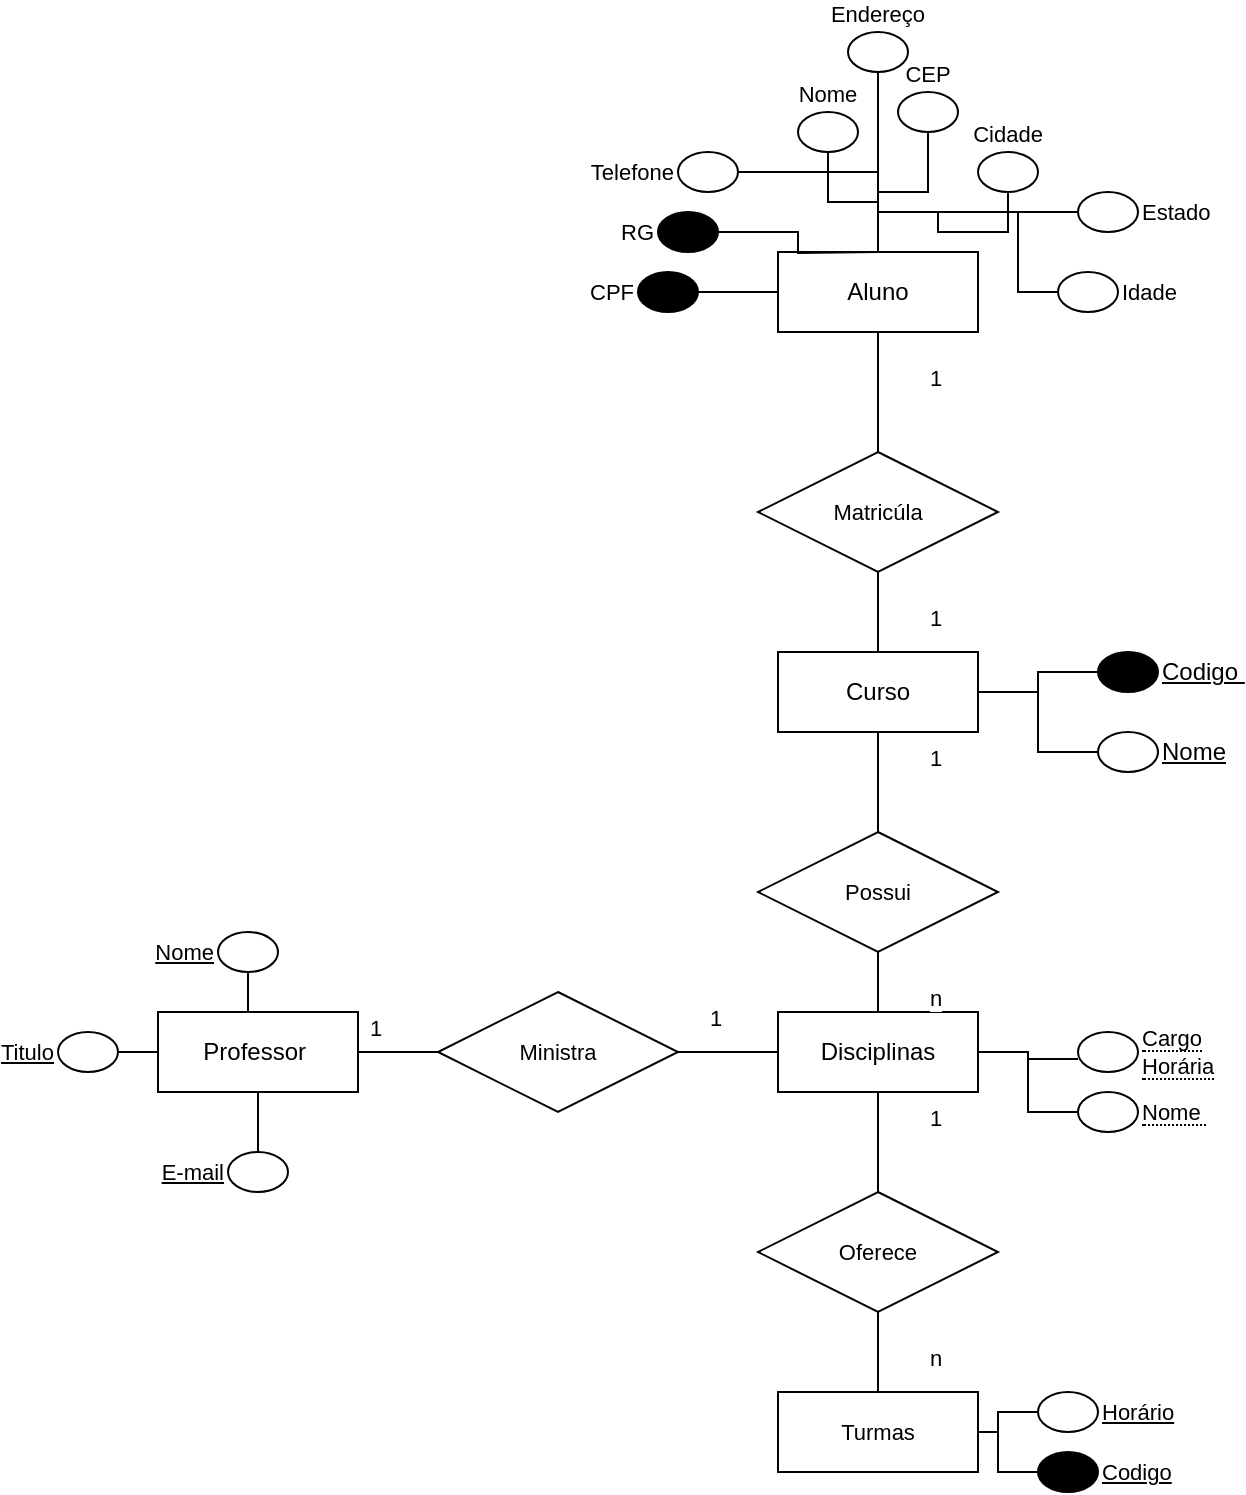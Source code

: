 <mxfile version="24.7.11">
  <diagram name="Página-1" id="JU5WJlzYo_9WL8Dx-Phn">
    <mxGraphModel dx="1434" dy="1492" grid="1" gridSize="10" guides="1" tooltips="1" connect="1" arrows="1" fold="1" page="1" pageScale="1" pageWidth="827" pageHeight="1169" math="0" shadow="0">
      <root>
        <mxCell id="0" />
        <mxCell id="1" parent="0" />
        <mxCell id="L5alydHH0v-_f9_jMP0F-51" value="" style="edgeStyle=orthogonalEdgeStyle;shape=connector;rounded=0;orthogonalLoop=1;jettySize=auto;html=1;strokeColor=default;align=center;verticalAlign=middle;fontFamily=Helvetica;fontSize=11;fontColor=default;labelBackgroundColor=default;endArrow=none;endFill=0;" edge="1" parent="1" source="L5alydHH0v-_f9_jMP0F-1" target="L5alydHH0v-_f9_jMP0F-50">
          <mxGeometry relative="1" as="geometry" />
        </mxCell>
        <mxCell id="L5alydHH0v-_f9_jMP0F-1" value="Aluno" style="whiteSpace=wrap;html=1;align=center;labelBackgroundColor=none;" vertex="1" parent="1">
          <mxGeometry x="380" y="-80" width="100" height="40" as="geometry" />
        </mxCell>
        <mxCell id="L5alydHH0v-_f9_jMP0F-7" style="edgeStyle=orthogonalEdgeStyle;rounded=0;orthogonalLoop=1;jettySize=auto;html=1;endArrow=none;endFill=0;" edge="1" parent="1" source="L5alydHH0v-_f9_jMP0F-2" target="L5alydHH0v-_f9_jMP0F-5">
          <mxGeometry relative="1" as="geometry" />
        </mxCell>
        <mxCell id="L5alydHH0v-_f9_jMP0F-8" style="edgeStyle=orthogonalEdgeStyle;rounded=0;orthogonalLoop=1;jettySize=auto;html=1;entryX=0;entryY=0.5;entryDx=0;entryDy=0;endArrow=none;endFill=0;" edge="1" parent="1" source="L5alydHH0v-_f9_jMP0F-2" target="L5alydHH0v-_f9_jMP0F-6">
          <mxGeometry relative="1" as="geometry" />
        </mxCell>
        <mxCell id="L5alydHH0v-_f9_jMP0F-9" style="edgeStyle=orthogonalEdgeStyle;shape=connector;rounded=0;orthogonalLoop=1;jettySize=auto;html=1;strokeColor=default;align=center;verticalAlign=middle;fontFamily=Helvetica;fontSize=11;fontColor=default;labelBackgroundColor=default;endArrow=none;endFill=0;" edge="1" parent="1" source="L5alydHH0v-_f9_jMP0F-2" target="L5alydHH0v-_f9_jMP0F-3">
          <mxGeometry relative="1" as="geometry" />
        </mxCell>
        <mxCell id="L5alydHH0v-_f9_jMP0F-2" value="Curso" style="whiteSpace=wrap;html=1;align=center;" vertex="1" parent="1">
          <mxGeometry x="380" y="120" width="100" height="40" as="geometry" />
        </mxCell>
        <mxCell id="L5alydHH0v-_f9_jMP0F-13" style="edgeStyle=orthogonalEdgeStyle;shape=connector;rounded=0;orthogonalLoop=1;jettySize=auto;html=1;entryX=0;entryY=0.5;entryDx=0;entryDy=0;strokeColor=default;align=center;verticalAlign=middle;fontFamily=Helvetica;fontSize=11;fontColor=default;labelBackgroundColor=default;endArrow=none;endFill=0;" edge="1" parent="1" source="L5alydHH0v-_f9_jMP0F-3" target="L5alydHH0v-_f9_jMP0F-11">
          <mxGeometry relative="1" as="geometry" />
        </mxCell>
        <mxCell id="L5alydHH0v-_f9_jMP0F-63" value="" style="edgeStyle=orthogonalEdgeStyle;shape=connector;rounded=0;orthogonalLoop=1;jettySize=auto;html=1;strokeColor=default;align=center;verticalAlign=middle;fontFamily=Helvetica;fontSize=11;fontColor=default;labelBackgroundColor=default;endArrow=none;endFill=0;" edge="1" parent="1" source="L5alydHH0v-_f9_jMP0F-3" target="L5alydHH0v-_f9_jMP0F-62">
          <mxGeometry relative="1" as="geometry" />
        </mxCell>
        <mxCell id="L5alydHH0v-_f9_jMP0F-3" value="Disciplinas" style="whiteSpace=wrap;html=1;align=center;" vertex="1" parent="1">
          <mxGeometry x="380" y="300" width="100" height="40" as="geometry" />
        </mxCell>
        <mxCell id="L5alydHH0v-_f9_jMP0F-19" value="" style="edgeStyle=orthogonalEdgeStyle;shape=connector;rounded=0;orthogonalLoop=1;jettySize=auto;html=1;strokeColor=default;align=center;verticalAlign=middle;fontFamily=Helvetica;fontSize=11;fontColor=default;labelBackgroundColor=default;endArrow=none;endFill=0;" edge="1" parent="1" source="L5alydHH0v-_f9_jMP0F-4" target="L5alydHH0v-_f9_jMP0F-18">
          <mxGeometry relative="1" as="geometry" />
        </mxCell>
        <mxCell id="L5alydHH0v-_f9_jMP0F-4" value="Professor&amp;nbsp;" style="whiteSpace=wrap;html=1;align=center;" vertex="1" parent="1">
          <mxGeometry x="70" y="300" width="100" height="40" as="geometry" />
        </mxCell>
        <mxCell id="L5alydHH0v-_f9_jMP0F-5" value="Codigo&amp;nbsp;" style="ellipse;whiteSpace=wrap;html=1;align=left;fontStyle=4;labelPosition=right;verticalLabelPosition=middle;verticalAlign=middle;fillColor=#000000;" vertex="1" parent="1">
          <mxGeometry x="540" y="120" width="30" height="20" as="geometry" />
        </mxCell>
        <mxCell id="L5alydHH0v-_f9_jMP0F-6" value="Nome" style="ellipse;whiteSpace=wrap;html=1;align=left;fontStyle=4;labelPosition=right;verticalLabelPosition=middle;verticalAlign=middle;" vertex="1" parent="1">
          <mxGeometry x="540" y="160" width="30" height="20" as="geometry" />
        </mxCell>
        <mxCell id="L5alydHH0v-_f9_jMP0F-10" value="&lt;span style=&quot;border-bottom: 1px dotted&quot;&gt;Cargo Horária&lt;/span&gt;" style="ellipse;whiteSpace=wrap;html=1;align=left;fontFamily=Helvetica;fontSize=11;fontColor=default;labelBackgroundColor=default;labelPosition=right;verticalLabelPosition=middle;verticalAlign=middle;" vertex="1" parent="1">
          <mxGeometry x="530" y="310" width="30" height="20" as="geometry" />
        </mxCell>
        <mxCell id="L5alydHH0v-_f9_jMP0F-11" value="&lt;span style=&quot;border-bottom: 1px dotted&quot;&gt;Nome&amp;nbsp;&lt;/span&gt;" style="ellipse;whiteSpace=wrap;html=1;align=left;fontFamily=Helvetica;fontSize=11;fontColor=default;labelBackgroundColor=default;labelPosition=right;verticalLabelPosition=middle;verticalAlign=middle;" vertex="1" parent="1">
          <mxGeometry x="530" y="340" width="30" height="20" as="geometry" />
        </mxCell>
        <mxCell id="L5alydHH0v-_f9_jMP0F-14" style="edgeStyle=orthogonalEdgeStyle;shape=connector;rounded=0;orthogonalLoop=1;jettySize=auto;html=1;entryX=0;entryY=0.675;entryDx=0;entryDy=0;entryPerimeter=0;strokeColor=default;align=center;verticalAlign=middle;fontFamily=Helvetica;fontSize=11;fontColor=default;labelBackgroundColor=default;endArrow=none;endFill=0;" edge="1" parent="1" source="L5alydHH0v-_f9_jMP0F-3" target="L5alydHH0v-_f9_jMP0F-10">
          <mxGeometry relative="1" as="geometry" />
        </mxCell>
        <mxCell id="L5alydHH0v-_f9_jMP0F-21" style="edgeStyle=orthogonalEdgeStyle;shape=connector;rounded=0;orthogonalLoop=1;jettySize=auto;html=1;entryX=0.5;entryY=0;entryDx=0;entryDy=0;strokeColor=default;align=center;verticalAlign=middle;fontFamily=Helvetica;fontSize=11;fontColor=default;labelBackgroundColor=default;endArrow=none;endFill=0;" edge="1" parent="1" source="L5alydHH0v-_f9_jMP0F-15" target="L5alydHH0v-_f9_jMP0F-4">
          <mxGeometry relative="1" as="geometry" />
        </mxCell>
        <mxCell id="L5alydHH0v-_f9_jMP0F-15" value="Nome" style="ellipse;whiteSpace=wrap;html=1;align=right;fontStyle=4;fontFamily=Helvetica;fontSize=11;fontColor=default;labelBackgroundColor=default;labelPosition=left;verticalLabelPosition=middle;verticalAlign=middle;" vertex="1" parent="1">
          <mxGeometry x="100" y="260" width="30" height="20" as="geometry" />
        </mxCell>
        <mxCell id="L5alydHH0v-_f9_jMP0F-23" style="edgeStyle=orthogonalEdgeStyle;shape=connector;rounded=0;orthogonalLoop=1;jettySize=auto;html=1;entryX=0;entryY=0.5;entryDx=0;entryDy=0;strokeColor=default;align=center;verticalAlign=middle;fontFamily=Helvetica;fontSize=11;fontColor=default;labelBackgroundColor=default;endArrow=none;endFill=0;" edge="1" parent="1" source="L5alydHH0v-_f9_jMP0F-16" target="L5alydHH0v-_f9_jMP0F-4">
          <mxGeometry relative="1" as="geometry" />
        </mxCell>
        <mxCell id="L5alydHH0v-_f9_jMP0F-16" value="Titulo" style="ellipse;whiteSpace=wrap;html=1;align=right;fontStyle=4;fontFamily=Helvetica;fontSize=11;fontColor=default;labelBackgroundColor=default;labelPosition=left;verticalLabelPosition=middle;verticalAlign=middle;" vertex="1" parent="1">
          <mxGeometry x="20" y="310" width="30" height="20" as="geometry" />
        </mxCell>
        <mxCell id="L5alydHH0v-_f9_jMP0F-22" style="edgeStyle=orthogonalEdgeStyle;shape=connector;rounded=0;orthogonalLoop=1;jettySize=auto;html=1;entryX=0.5;entryY=1;entryDx=0;entryDy=0;strokeColor=default;align=center;verticalAlign=middle;fontFamily=Helvetica;fontSize=11;fontColor=default;labelBackgroundColor=default;endArrow=none;endFill=0;" edge="1" parent="1" source="L5alydHH0v-_f9_jMP0F-17" target="L5alydHH0v-_f9_jMP0F-4">
          <mxGeometry relative="1" as="geometry" />
        </mxCell>
        <mxCell id="L5alydHH0v-_f9_jMP0F-17" value="E-mail" style="ellipse;whiteSpace=wrap;html=1;align=right;fontStyle=4;fontFamily=Helvetica;fontSize=11;fontColor=default;labelBackgroundColor=default;labelPosition=left;verticalLabelPosition=middle;verticalAlign=middle;" vertex="1" parent="1">
          <mxGeometry x="105" y="370" width="30" height="20" as="geometry" />
        </mxCell>
        <mxCell id="L5alydHH0v-_f9_jMP0F-20" value="" style="edgeStyle=orthogonalEdgeStyle;shape=connector;rounded=0;orthogonalLoop=1;jettySize=auto;html=1;strokeColor=default;align=center;verticalAlign=middle;fontFamily=Helvetica;fontSize=11;fontColor=default;labelBackgroundColor=default;endArrow=none;endFill=0;" edge="1" parent="1" source="L5alydHH0v-_f9_jMP0F-18" target="L5alydHH0v-_f9_jMP0F-3">
          <mxGeometry relative="1" as="geometry" />
        </mxCell>
        <mxCell id="L5alydHH0v-_f9_jMP0F-18" value="Ministra" style="shape=rhombus;perimeter=rhombusPerimeter;whiteSpace=wrap;html=1;align=center;fontFamily=Helvetica;fontSize=11;fontColor=default;labelBackgroundColor=default;" vertex="1" parent="1">
          <mxGeometry x="210" y="290" width="120" height="60" as="geometry" />
        </mxCell>
        <mxCell id="L5alydHH0v-_f9_jMP0F-31" style="edgeStyle=orthogonalEdgeStyle;shape=connector;rounded=0;orthogonalLoop=1;jettySize=auto;html=1;strokeColor=default;align=center;verticalAlign=middle;fontFamily=Helvetica;fontSize=11;fontColor=default;labelBackgroundColor=default;endArrow=none;endFill=0;" edge="1" parent="1" source="L5alydHH0v-_f9_jMP0F-25" target="L5alydHH0v-_f9_jMP0F-1">
          <mxGeometry relative="1" as="geometry" />
        </mxCell>
        <mxCell id="L5alydHH0v-_f9_jMP0F-25" value="Nome" style="ellipse;whiteSpace=wrap;html=1;align=center;fontFamily=Helvetica;fontSize=11;fontColor=default;labelBackgroundColor=default;labelPosition=center;verticalLabelPosition=top;verticalAlign=bottom;" vertex="1" parent="1">
          <mxGeometry x="390" y="-150" width="30" height="20" as="geometry" />
        </mxCell>
        <mxCell id="L5alydHH0v-_f9_jMP0F-30" style="edgeStyle=orthogonalEdgeStyle;shape=connector;rounded=0;orthogonalLoop=1;jettySize=auto;html=1;entryX=0.5;entryY=0;entryDx=0;entryDy=0;strokeColor=default;align=center;verticalAlign=middle;fontFamily=Helvetica;fontSize=11;fontColor=default;labelBackgroundColor=default;endArrow=none;endFill=0;" edge="1" parent="1" source="L5alydHH0v-_f9_jMP0F-26" target="L5alydHH0v-_f9_jMP0F-1">
          <mxGeometry relative="1" as="geometry" />
        </mxCell>
        <mxCell id="L5alydHH0v-_f9_jMP0F-26" value="Idade" style="ellipse;whiteSpace=wrap;html=1;align=left;fontFamily=Helvetica;fontSize=11;fontColor=default;labelBackgroundColor=default;labelPosition=right;verticalLabelPosition=middle;verticalAlign=middle;" vertex="1" parent="1">
          <mxGeometry x="520" y="-70" width="30" height="20" as="geometry" />
        </mxCell>
        <mxCell id="L5alydHH0v-_f9_jMP0F-32" style="edgeStyle=orthogonalEdgeStyle;shape=connector;rounded=0;orthogonalLoop=1;jettySize=auto;html=1;entryX=0;entryY=0.5;entryDx=0;entryDy=0;strokeColor=default;align=center;verticalAlign=middle;fontFamily=Helvetica;fontSize=11;fontColor=default;labelBackgroundColor=default;endArrow=none;endFill=0;" edge="1" parent="1" source="L5alydHH0v-_f9_jMP0F-27" target="L5alydHH0v-_f9_jMP0F-1">
          <mxGeometry relative="1" as="geometry" />
        </mxCell>
        <mxCell id="L5alydHH0v-_f9_jMP0F-27" value="CPF" style="ellipse;whiteSpace=wrap;html=1;align=right;fontFamily=Helvetica;fontSize=11;fontColor=default;labelBackgroundColor=default;labelPosition=left;verticalLabelPosition=middle;verticalAlign=middle;fillColor=#000000;" vertex="1" parent="1">
          <mxGeometry x="310" y="-70" width="30" height="20" as="geometry" />
        </mxCell>
        <mxCell id="L5alydHH0v-_f9_jMP0F-29" value="" style="edgeStyle=orthogonalEdgeStyle;shape=connector;rounded=0;orthogonalLoop=1;jettySize=auto;html=1;strokeColor=default;align=center;verticalAlign=middle;fontFamily=Helvetica;fontSize=11;fontColor=default;labelBackgroundColor=default;endArrow=none;endFill=0;" edge="1" parent="1" source="L5alydHH0v-_f9_jMP0F-28" target="L5alydHH0v-_f9_jMP0F-1">
          <mxGeometry relative="1" as="geometry" />
        </mxCell>
        <mxCell id="L5alydHH0v-_f9_jMP0F-28" value="Estado" style="ellipse;whiteSpace=wrap;html=1;align=left;fontFamily=Helvetica;fontSize=11;fontColor=default;labelBackgroundColor=default;labelPosition=right;verticalLabelPosition=middle;verticalAlign=middle;" vertex="1" parent="1">
          <mxGeometry x="530" y="-110" width="30" height="20" as="geometry" />
        </mxCell>
        <mxCell id="L5alydHH0v-_f9_jMP0F-58" style="edgeStyle=orthogonalEdgeStyle;shape=connector;rounded=0;orthogonalLoop=1;jettySize=auto;html=1;strokeColor=default;align=center;verticalAlign=middle;fontFamily=Helvetica;fontSize=11;fontColor=default;labelBackgroundColor=default;endArrow=none;endFill=0;" edge="1" parent="1" source="L5alydHH0v-_f9_jMP0F-33">
          <mxGeometry relative="1" as="geometry">
            <mxPoint x="430" y="-80" as="targetPoint" />
          </mxGeometry>
        </mxCell>
        <mxCell id="L5alydHH0v-_f9_jMP0F-33" value="RG" style="ellipse;whiteSpace=wrap;html=1;align=right;fontFamily=Helvetica;fontSize=11;fontColor=default;labelBackgroundColor=default;labelPosition=left;verticalLabelPosition=middle;verticalAlign=middle;labelBorderColor=none;textShadow=0;fillColor=#000000;" vertex="1" parent="1">
          <mxGeometry x="320" y="-100" width="30" height="20" as="geometry" />
        </mxCell>
        <mxCell id="L5alydHH0v-_f9_jMP0F-56" style="edgeStyle=orthogonalEdgeStyle;shape=connector;rounded=0;orthogonalLoop=1;jettySize=auto;html=1;entryX=0.5;entryY=0;entryDx=0;entryDy=0;strokeColor=default;align=center;verticalAlign=middle;fontFamily=Helvetica;fontSize=11;fontColor=default;labelBackgroundColor=default;endArrow=none;endFill=0;" edge="1" parent="1" source="L5alydHH0v-_f9_jMP0F-34" target="L5alydHH0v-_f9_jMP0F-1">
          <mxGeometry relative="1" as="geometry" />
        </mxCell>
        <mxCell id="L5alydHH0v-_f9_jMP0F-34" value="Telefone" style="ellipse;whiteSpace=wrap;html=1;align=right;fontFamily=Helvetica;fontSize=11;fontColor=default;labelBackgroundColor=default;labelPosition=left;verticalLabelPosition=middle;verticalAlign=middle;" vertex="1" parent="1">
          <mxGeometry x="330" y="-130" width="30" height="20" as="geometry" />
        </mxCell>
        <mxCell id="L5alydHH0v-_f9_jMP0F-57" style="edgeStyle=orthogonalEdgeStyle;shape=connector;rounded=0;orthogonalLoop=1;jettySize=auto;html=1;entryX=0.5;entryY=0;entryDx=0;entryDy=0;strokeColor=default;align=center;verticalAlign=middle;fontFamily=Helvetica;fontSize=11;fontColor=default;labelBackgroundColor=default;endArrow=none;endFill=0;" edge="1" parent="1" source="L5alydHH0v-_f9_jMP0F-35" target="L5alydHH0v-_f9_jMP0F-1">
          <mxGeometry relative="1" as="geometry" />
        </mxCell>
        <mxCell id="L5alydHH0v-_f9_jMP0F-35" value="Endereço" style="ellipse;whiteSpace=wrap;html=1;align=center;fontFamily=Helvetica;fontSize=11;fontColor=default;labelBackgroundColor=default;labelPosition=center;verticalLabelPosition=top;verticalAlign=bottom;" vertex="1" parent="1">
          <mxGeometry x="415" y="-190" width="30" height="20" as="geometry" />
        </mxCell>
        <mxCell id="L5alydHH0v-_f9_jMP0F-75" style="edgeStyle=orthogonalEdgeStyle;shape=connector;rounded=0;orthogonalLoop=1;jettySize=auto;html=1;entryX=0.5;entryY=0;entryDx=0;entryDy=0;strokeColor=default;align=center;verticalAlign=middle;fontFamily=Helvetica;fontSize=11;fontColor=default;labelBackgroundColor=default;endArrow=none;endFill=0;" edge="1" parent="1" source="L5alydHH0v-_f9_jMP0F-36" target="L5alydHH0v-_f9_jMP0F-1">
          <mxGeometry relative="1" as="geometry" />
        </mxCell>
        <mxCell id="L5alydHH0v-_f9_jMP0F-36" value="CEP" style="ellipse;whiteSpace=wrap;html=1;align=center;fontFamily=Helvetica;fontSize=11;fontColor=default;labelBackgroundColor=default;labelPosition=center;verticalLabelPosition=top;verticalAlign=bottom;" vertex="1" parent="1">
          <mxGeometry x="440" y="-160" width="30" height="20" as="geometry" />
        </mxCell>
        <mxCell id="L5alydHH0v-_f9_jMP0F-74" style="edgeStyle=orthogonalEdgeStyle;shape=connector;rounded=0;orthogonalLoop=1;jettySize=auto;html=1;entryX=0.5;entryY=0;entryDx=0;entryDy=0;strokeColor=default;align=center;verticalAlign=middle;fontFamily=Helvetica;fontSize=11;fontColor=default;labelBackgroundColor=default;endArrow=none;endFill=0;" edge="1" parent="1" source="L5alydHH0v-_f9_jMP0F-37" target="L5alydHH0v-_f9_jMP0F-1">
          <mxGeometry relative="1" as="geometry" />
        </mxCell>
        <mxCell id="L5alydHH0v-_f9_jMP0F-37" value="Cidade" style="ellipse;whiteSpace=wrap;html=1;align=center;fontFamily=Helvetica;fontSize=11;fontColor=default;labelBackgroundColor=default;labelPosition=center;verticalLabelPosition=top;verticalAlign=bottom;" vertex="1" parent="1">
          <mxGeometry x="480" y="-130" width="30" height="20" as="geometry" />
        </mxCell>
        <mxCell id="L5alydHH0v-_f9_jMP0F-40" value="Possui" style="shape=rhombus;perimeter=rhombusPerimeter;whiteSpace=wrap;html=1;align=center;fontFamily=Helvetica;fontSize=11;fontColor=default;labelBackgroundColor=default;" vertex="1" parent="1">
          <mxGeometry x="370" y="210" width="120" height="60" as="geometry" />
        </mxCell>
        <mxCell id="L5alydHH0v-_f9_jMP0F-45" value="1" style="text;strokeColor=none;fillColor=none;spacingLeft=4;spacingRight=4;overflow=hidden;rotatable=0;points=[[0,0.5],[1,0.5]];portConstraint=eastwest;fontSize=11;whiteSpace=wrap;html=1;fontFamily=Helvetica;fontColor=default;labelBackgroundColor=default;" vertex="1" parent="1">
          <mxGeometry x="450" y="160" width="40" height="30" as="geometry" />
        </mxCell>
        <mxCell id="L5alydHH0v-_f9_jMP0F-46" value="n" style="text;strokeColor=none;fillColor=none;spacingLeft=4;spacingRight=4;overflow=hidden;rotatable=0;points=[[0,0.5],[1,0.5]];portConstraint=eastwest;fontSize=11;whiteSpace=wrap;html=1;fontFamily=Helvetica;fontColor=default;labelBackgroundColor=default;" vertex="1" parent="1">
          <mxGeometry x="450" y="280" width="40" height="30" as="geometry" />
        </mxCell>
        <mxCell id="L5alydHH0v-_f9_jMP0F-47" value="1" style="text;strokeColor=none;fillColor=none;spacingLeft=4;spacingRight=4;overflow=hidden;rotatable=0;points=[[0,0.5],[1,0.5]];portConstraint=eastwest;fontSize=11;whiteSpace=wrap;html=1;fontFamily=Helvetica;fontColor=default;labelBackgroundColor=default;" vertex="1" parent="1">
          <mxGeometry x="170" y="295" width="40" height="30" as="geometry" />
        </mxCell>
        <mxCell id="L5alydHH0v-_f9_jMP0F-48" value="1" style="text;strokeColor=none;fillColor=none;spacingLeft=4;spacingRight=4;overflow=hidden;rotatable=0;points=[[0,0.5],[1,0.5]];portConstraint=eastwest;fontSize=11;whiteSpace=wrap;html=1;fontFamily=Helvetica;fontColor=default;labelBackgroundColor=default;" vertex="1" parent="1">
          <mxGeometry x="340" y="290" width="40" height="30" as="geometry" />
        </mxCell>
        <mxCell id="L5alydHH0v-_f9_jMP0F-53" style="edgeStyle=orthogonalEdgeStyle;shape=connector;rounded=0;orthogonalLoop=1;jettySize=auto;html=1;entryX=0.5;entryY=0;entryDx=0;entryDy=0;strokeColor=default;align=center;verticalAlign=middle;fontFamily=Helvetica;fontSize=11;fontColor=default;labelBackgroundColor=default;endArrow=none;endFill=0;" edge="1" parent="1" source="L5alydHH0v-_f9_jMP0F-50" target="L5alydHH0v-_f9_jMP0F-2">
          <mxGeometry relative="1" as="geometry" />
        </mxCell>
        <mxCell id="L5alydHH0v-_f9_jMP0F-50" value="Matricúla" style="shape=rhombus;perimeter=rhombusPerimeter;whiteSpace=wrap;html=1;align=center;fontFamily=Helvetica;fontSize=11;fontColor=default;labelBackgroundColor=default;" vertex="1" parent="1">
          <mxGeometry x="370" y="20" width="120" height="60" as="geometry" />
        </mxCell>
        <mxCell id="L5alydHH0v-_f9_jMP0F-54" value="1" style="text;strokeColor=none;fillColor=none;spacingLeft=4;spacingRight=4;overflow=hidden;rotatable=0;points=[[0,0.5],[1,0.5]];portConstraint=eastwest;fontSize=11;whiteSpace=wrap;html=1;fontFamily=Helvetica;fontColor=default;labelBackgroundColor=default;" vertex="1" parent="1">
          <mxGeometry x="450" y="-30" width="40" height="30" as="geometry" />
        </mxCell>
        <mxCell id="L5alydHH0v-_f9_jMP0F-55" value="1" style="text;strokeColor=none;fillColor=none;spacingLeft=4;spacingRight=4;overflow=hidden;rotatable=0;points=[[0,0.5],[1,0.5]];portConstraint=eastwest;fontSize=11;whiteSpace=wrap;html=1;fontFamily=Helvetica;fontColor=default;labelBackgroundColor=default;" vertex="1" parent="1">
          <mxGeometry x="450" y="90" width="40" height="30" as="geometry" />
        </mxCell>
        <mxCell id="L5alydHH0v-_f9_jMP0F-61" value="Turmas" style="whiteSpace=wrap;html=1;align=center;fontFamily=Helvetica;fontSize=11;fontColor=default;labelBackgroundColor=default;" vertex="1" parent="1">
          <mxGeometry x="380" y="490" width="100" height="40" as="geometry" />
        </mxCell>
        <mxCell id="L5alydHH0v-_f9_jMP0F-64" value="" style="edgeStyle=orthogonalEdgeStyle;shape=connector;rounded=0;orthogonalLoop=1;jettySize=auto;html=1;strokeColor=default;align=center;verticalAlign=middle;fontFamily=Helvetica;fontSize=11;fontColor=default;labelBackgroundColor=default;endArrow=none;endFill=0;" edge="1" parent="1" source="L5alydHH0v-_f9_jMP0F-62" target="L5alydHH0v-_f9_jMP0F-61">
          <mxGeometry relative="1" as="geometry" />
        </mxCell>
        <mxCell id="L5alydHH0v-_f9_jMP0F-62" value="Oferece" style="shape=rhombus;perimeter=rhombusPerimeter;whiteSpace=wrap;html=1;align=center;fontFamily=Helvetica;fontSize=11;fontColor=default;labelBackgroundColor=default;" vertex="1" parent="1">
          <mxGeometry x="370" y="390" width="120" height="60" as="geometry" />
        </mxCell>
        <mxCell id="L5alydHH0v-_f9_jMP0F-65" value="1" style="text;strokeColor=none;fillColor=none;spacingLeft=4;spacingRight=4;overflow=hidden;rotatable=0;points=[[0,0.5],[1,0.5]];portConstraint=eastwest;fontSize=11;whiteSpace=wrap;html=1;fontFamily=Helvetica;fontColor=default;labelBackgroundColor=default;" vertex="1" parent="1">
          <mxGeometry x="450" y="340" width="40" height="30" as="geometry" />
        </mxCell>
        <mxCell id="L5alydHH0v-_f9_jMP0F-66" value="n" style="text;strokeColor=none;fillColor=none;spacingLeft=4;spacingRight=4;overflow=hidden;rotatable=0;points=[[0,0.5],[1,0.5]];portConstraint=eastwest;fontSize=11;whiteSpace=wrap;html=1;fontFamily=Helvetica;fontColor=default;labelBackgroundColor=default;" vertex="1" parent="1">
          <mxGeometry x="450" y="460" width="40" height="30" as="geometry" />
        </mxCell>
        <mxCell id="L5alydHH0v-_f9_jMP0F-70" value="" style="edgeStyle=orthogonalEdgeStyle;shape=connector;rounded=0;orthogonalLoop=1;jettySize=auto;html=1;strokeColor=default;align=center;verticalAlign=middle;fontFamily=Helvetica;fontSize=11;fontColor=default;labelBackgroundColor=default;endArrow=none;endFill=0;" edge="1" parent="1" source="L5alydHH0v-_f9_jMP0F-67" target="L5alydHH0v-_f9_jMP0F-61">
          <mxGeometry relative="1" as="geometry" />
        </mxCell>
        <mxCell id="L5alydHH0v-_f9_jMP0F-67" value="Codigo" style="ellipse;whiteSpace=wrap;html=1;align=left;fontStyle=4;fontFamily=Helvetica;fontSize=11;fontColor=default;labelBackgroundColor=default;labelPosition=right;verticalLabelPosition=middle;verticalAlign=middle;fillColor=#000000;" vertex="1" parent="1">
          <mxGeometry x="510" y="520" width="30" height="20" as="geometry" />
        </mxCell>
        <mxCell id="L5alydHH0v-_f9_jMP0F-69" style="edgeStyle=orthogonalEdgeStyle;shape=connector;rounded=0;orthogonalLoop=1;jettySize=auto;html=1;strokeColor=default;align=center;verticalAlign=middle;fontFamily=Helvetica;fontSize=11;fontColor=default;labelBackgroundColor=default;endArrow=none;endFill=0;" edge="1" parent="1" source="L5alydHH0v-_f9_jMP0F-68" target="L5alydHH0v-_f9_jMP0F-61">
          <mxGeometry relative="1" as="geometry" />
        </mxCell>
        <mxCell id="L5alydHH0v-_f9_jMP0F-68" value="Horário" style="ellipse;whiteSpace=wrap;html=1;align=left;fontStyle=4;fontFamily=Helvetica;fontSize=11;fontColor=default;labelBackgroundColor=default;labelPosition=right;verticalLabelPosition=middle;verticalAlign=middle;" vertex="1" parent="1">
          <mxGeometry x="510" y="490" width="30" height="20" as="geometry" />
        </mxCell>
      </root>
    </mxGraphModel>
  </diagram>
</mxfile>
